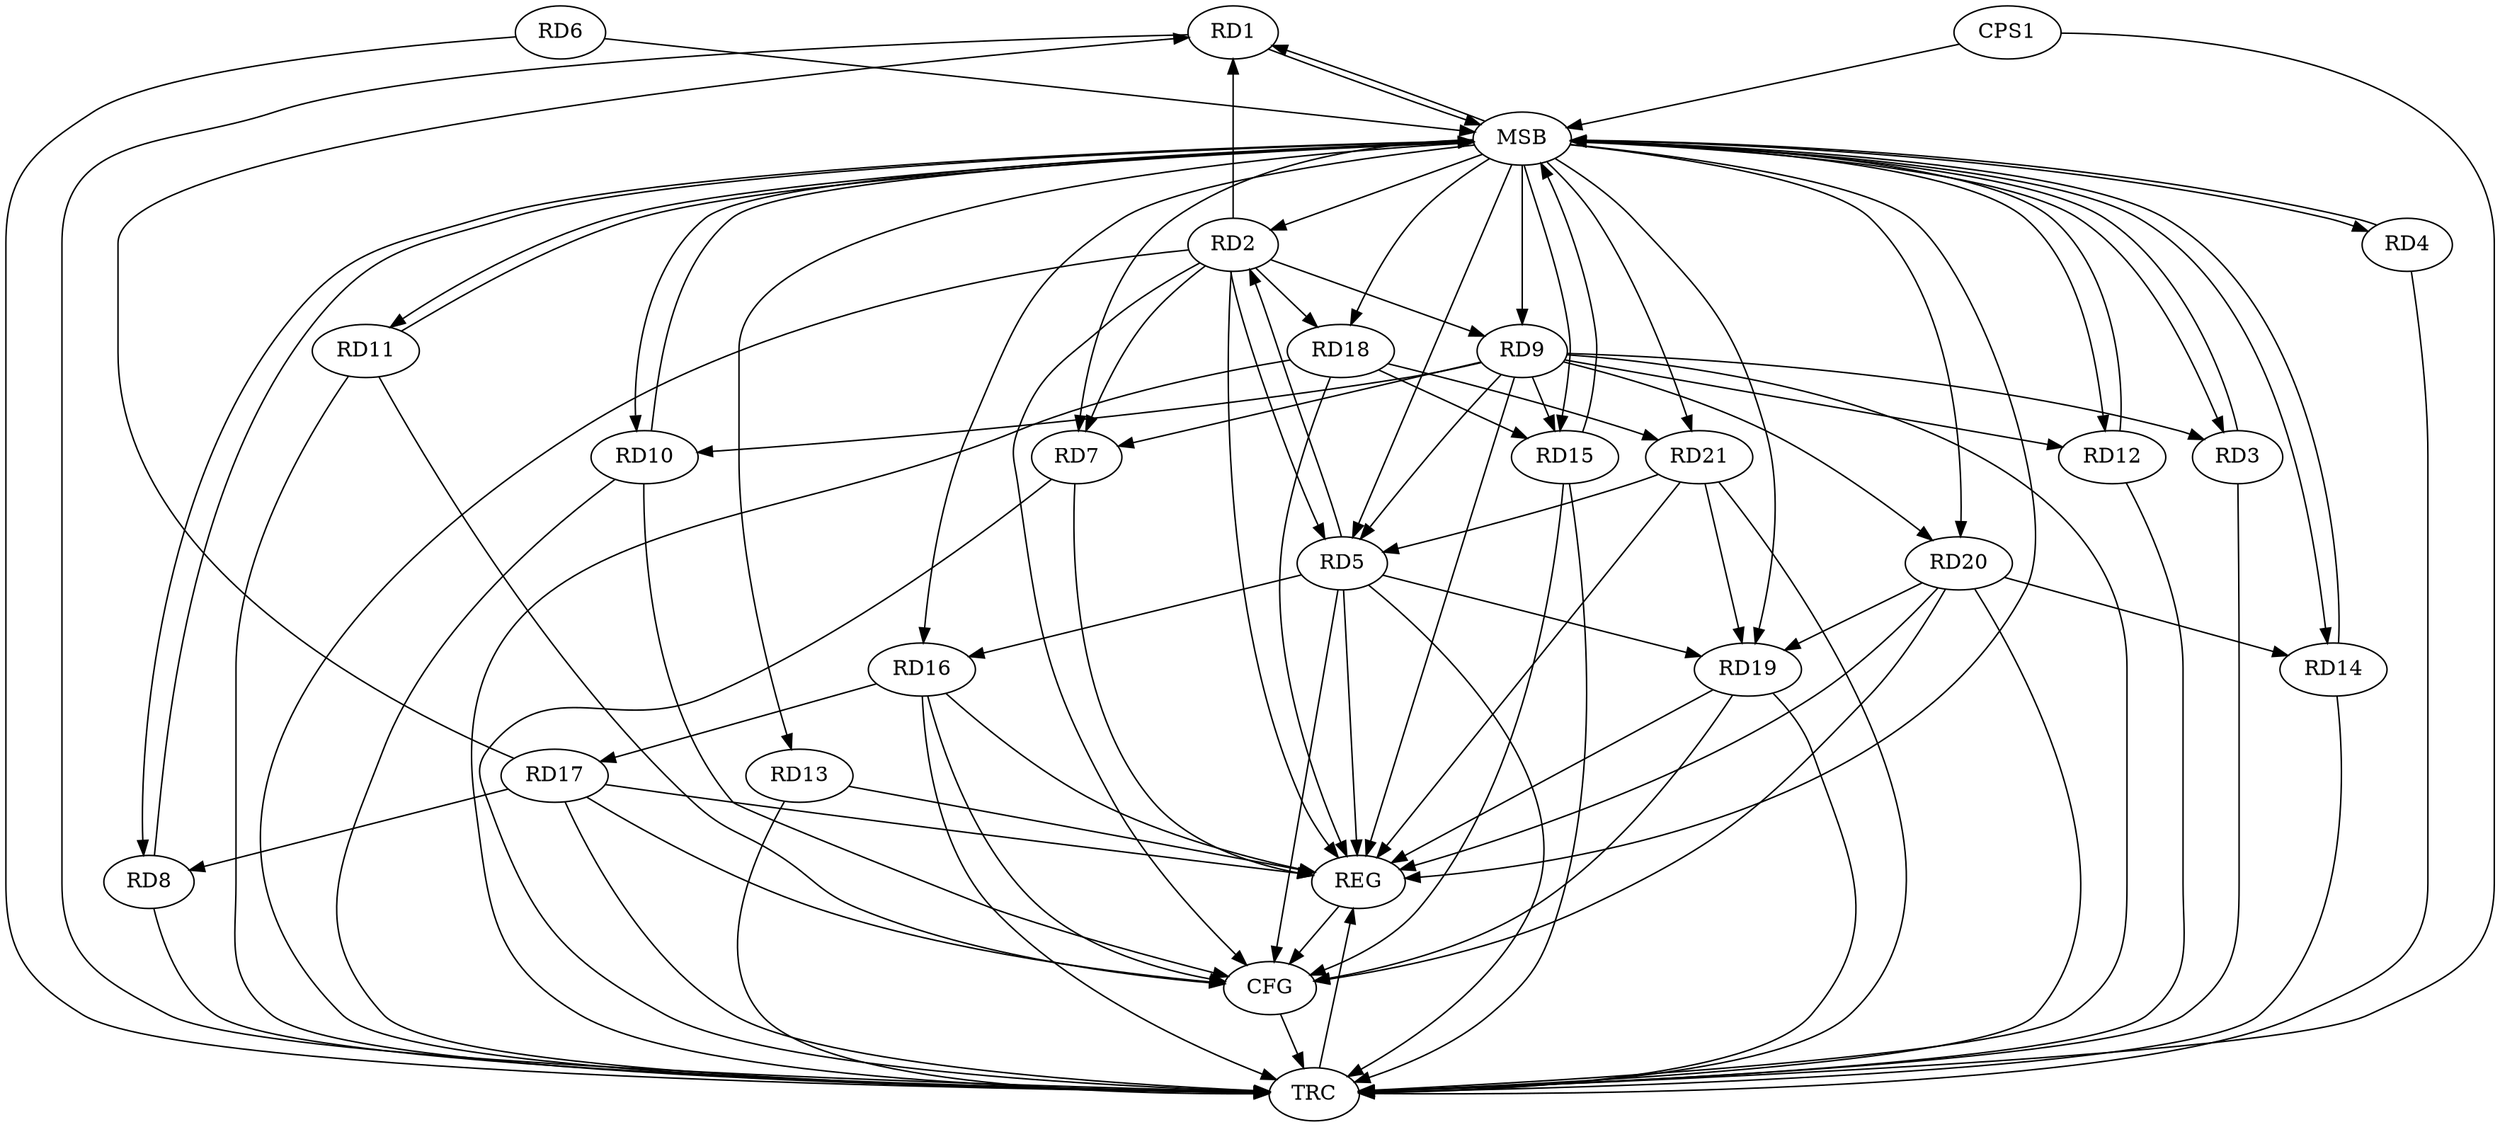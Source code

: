 strict digraph G {
  RD1 [ label="RD1" ];
  RD2 [ label="RD2" ];
  RD3 [ label="RD3" ];
  RD4 [ label="RD4" ];
  RD5 [ label="RD5" ];
  RD6 [ label="RD6" ];
  RD7 [ label="RD7" ];
  RD8 [ label="RD8" ];
  RD9 [ label="RD9" ];
  RD10 [ label="RD10" ];
  RD11 [ label="RD11" ];
  RD12 [ label="RD12" ];
  RD13 [ label="RD13" ];
  RD14 [ label="RD14" ];
  RD15 [ label="RD15" ];
  RD16 [ label="RD16" ];
  RD17 [ label="RD17" ];
  RD18 [ label="RD18" ];
  RD19 [ label="RD19" ];
  RD20 [ label="RD20" ];
  RD21 [ label="RD21" ];
  CPS1 [ label="CPS1" ];
  REG [ label="REG" ];
  MSB [ label="MSB" ];
  CFG [ label="CFG" ];
  TRC [ label="TRC" ];
  RD2 -> RD1;
  RD17 -> RD1;
  RD2 -> RD5;
  RD5 -> RD2;
  RD2 -> RD7;
  RD2 -> RD9;
  RD2 -> RD18;
  RD9 -> RD3;
  RD9 -> RD5;
  RD5 -> RD16;
  RD5 -> RD19;
  RD21 -> RD5;
  RD9 -> RD7;
  RD17 -> RD8;
  RD9 -> RD10;
  RD9 -> RD12;
  RD9 -> RD15;
  RD9 -> RD20;
  RD20 -> RD14;
  RD18 -> RD15;
  RD16 -> RD17;
  RD18 -> RD21;
  RD20 -> RD19;
  RD21 -> RD19;
  RD2 -> REG;
  RD5 -> REG;
  RD7 -> REG;
  RD9 -> REG;
  RD13 -> REG;
  RD16 -> REG;
  RD17 -> REG;
  RD18 -> REG;
  RD19 -> REG;
  RD20 -> REG;
  RD21 -> REG;
  RD1 -> MSB;
  MSB -> RD10;
  MSB -> RD15;
  MSB -> RD21;
  MSB -> REG;
  RD3 -> MSB;
  MSB -> RD9;
  MSB -> RD11;
  RD4 -> MSB;
  MSB -> RD13;
  RD6 -> MSB;
  RD8 -> MSB;
  MSB -> RD2;
  MSB -> RD4;
  RD10 -> MSB;
  MSB -> RD8;
  RD11 -> MSB;
  MSB -> RD14;
  RD12 -> MSB;
  MSB -> RD5;
  RD14 -> MSB;
  MSB -> RD3;
  MSB -> RD18;
  MSB -> RD20;
  RD15 -> MSB;
  MSB -> RD1;
  MSB -> RD12;
  CPS1 -> MSB;
  MSB -> RD7;
  MSB -> RD19;
  MSB -> RD16;
  RD2 -> CFG;
  RD17 -> CFG;
  RD16 -> CFG;
  RD5 -> CFG;
  RD19 -> CFG;
  RD20 -> CFG;
  RD11 -> CFG;
  RD15 -> CFG;
  RD10 -> CFG;
  REG -> CFG;
  RD1 -> TRC;
  RD2 -> TRC;
  RD3 -> TRC;
  RD4 -> TRC;
  RD5 -> TRC;
  RD6 -> TRC;
  RD7 -> TRC;
  RD8 -> TRC;
  RD9 -> TRC;
  RD10 -> TRC;
  RD11 -> TRC;
  RD12 -> TRC;
  RD13 -> TRC;
  RD14 -> TRC;
  RD15 -> TRC;
  RD16 -> TRC;
  RD17 -> TRC;
  RD18 -> TRC;
  RD19 -> TRC;
  RD20 -> TRC;
  RD21 -> TRC;
  CPS1 -> TRC;
  CFG -> TRC;
  TRC -> REG;
}
